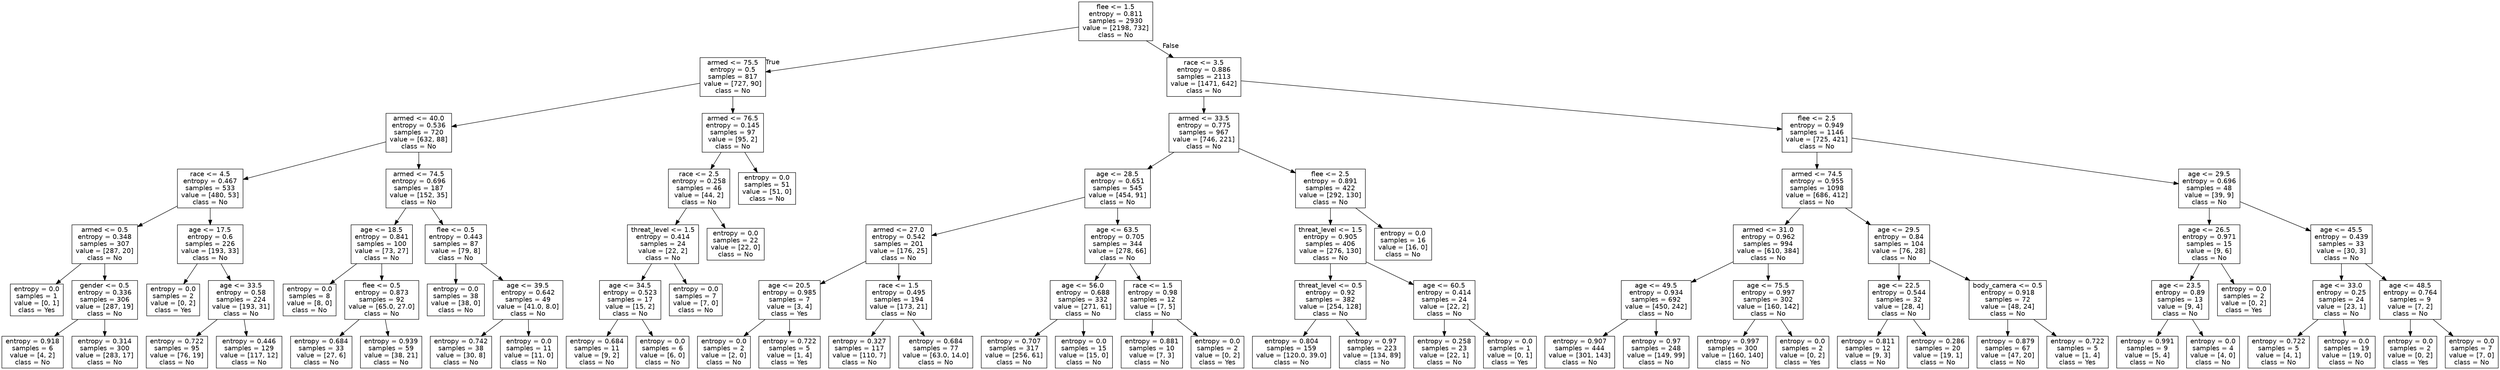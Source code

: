 digraph Tree {
node [shape=box, fontname="helvetica"] ;
edge [fontname="helvetica"] ;
0 [label="flee <= 1.5\nentropy = 0.811\nsamples = 2930\nvalue = [2198, 732]\nclass = No"] ;
1 [label="armed <= 75.5\nentropy = 0.5\nsamples = 817\nvalue = [727, 90]\nclass = No"] ;
0 -> 1 [labeldistance=2.5, labelangle=45, headlabel="True"] ;
2 [label="armed <= 40.0\nentropy = 0.536\nsamples = 720\nvalue = [632, 88]\nclass = No"] ;
1 -> 2 ;
3 [label="race <= 4.5\nentropy = 0.467\nsamples = 533\nvalue = [480, 53]\nclass = No"] ;
2 -> 3 ;
4 [label="armed <= 0.5\nentropy = 0.348\nsamples = 307\nvalue = [287, 20]\nclass = No"] ;
3 -> 4 ;
5 [label="entropy = 0.0\nsamples = 1\nvalue = [0, 1]\nclass = Yes"] ;
4 -> 5 ;
6 [label="gender <= 0.5\nentropy = 0.336\nsamples = 306\nvalue = [287, 19]\nclass = No"] ;
4 -> 6 ;
7 [label="entropy = 0.918\nsamples = 6\nvalue = [4, 2]\nclass = No"] ;
6 -> 7 ;
8 [label="entropy = 0.314\nsamples = 300\nvalue = [283, 17]\nclass = No"] ;
6 -> 8 ;
9 [label="age <= 17.5\nentropy = 0.6\nsamples = 226\nvalue = [193, 33]\nclass = No"] ;
3 -> 9 ;
10 [label="entropy = 0.0\nsamples = 2\nvalue = [0, 2]\nclass = Yes"] ;
9 -> 10 ;
11 [label="age <= 33.5\nentropy = 0.58\nsamples = 224\nvalue = [193, 31]\nclass = No"] ;
9 -> 11 ;
12 [label="entropy = 0.722\nsamples = 95\nvalue = [76, 19]\nclass = No"] ;
11 -> 12 ;
13 [label="entropy = 0.446\nsamples = 129\nvalue = [117, 12]\nclass = No"] ;
11 -> 13 ;
14 [label="armed <= 74.5\nentropy = 0.696\nsamples = 187\nvalue = [152, 35]\nclass = No"] ;
2 -> 14 ;
15 [label="age <= 18.5\nentropy = 0.841\nsamples = 100\nvalue = [73, 27]\nclass = No"] ;
14 -> 15 ;
16 [label="entropy = 0.0\nsamples = 8\nvalue = [8, 0]\nclass = No"] ;
15 -> 16 ;
17 [label="flee <= 0.5\nentropy = 0.873\nsamples = 92\nvalue = [65.0, 27.0]\nclass = No"] ;
15 -> 17 ;
18 [label="entropy = 0.684\nsamples = 33\nvalue = [27, 6]\nclass = No"] ;
17 -> 18 ;
19 [label="entropy = 0.939\nsamples = 59\nvalue = [38, 21]\nclass = No"] ;
17 -> 19 ;
20 [label="flee <= 0.5\nentropy = 0.443\nsamples = 87\nvalue = [79, 8]\nclass = No"] ;
14 -> 20 ;
21 [label="entropy = 0.0\nsamples = 38\nvalue = [38, 0]\nclass = No"] ;
20 -> 21 ;
22 [label="age <= 39.5\nentropy = 0.642\nsamples = 49\nvalue = [41.0, 8.0]\nclass = No"] ;
20 -> 22 ;
23 [label="entropy = 0.742\nsamples = 38\nvalue = [30, 8]\nclass = No"] ;
22 -> 23 ;
24 [label="entropy = 0.0\nsamples = 11\nvalue = [11, 0]\nclass = No"] ;
22 -> 24 ;
25 [label="armed <= 76.5\nentropy = 0.145\nsamples = 97\nvalue = [95, 2]\nclass = No"] ;
1 -> 25 ;
26 [label="race <= 2.5\nentropy = 0.258\nsamples = 46\nvalue = [44, 2]\nclass = No"] ;
25 -> 26 ;
27 [label="threat_level <= 1.5\nentropy = 0.414\nsamples = 24\nvalue = [22, 2]\nclass = No"] ;
26 -> 27 ;
28 [label="age <= 34.5\nentropy = 0.523\nsamples = 17\nvalue = [15, 2]\nclass = No"] ;
27 -> 28 ;
29 [label="entropy = 0.684\nsamples = 11\nvalue = [9, 2]\nclass = No"] ;
28 -> 29 ;
30 [label="entropy = 0.0\nsamples = 6\nvalue = [6, 0]\nclass = No"] ;
28 -> 30 ;
31 [label="entropy = 0.0\nsamples = 7\nvalue = [7, 0]\nclass = No"] ;
27 -> 31 ;
32 [label="entropy = 0.0\nsamples = 22\nvalue = [22, 0]\nclass = No"] ;
26 -> 32 ;
33 [label="entropy = 0.0\nsamples = 51\nvalue = [51, 0]\nclass = No"] ;
25 -> 33 ;
34 [label="race <= 3.5\nentropy = 0.886\nsamples = 2113\nvalue = [1471, 642]\nclass = No"] ;
0 -> 34 [labeldistance=2.5, labelangle=-45, headlabel="False"] ;
35 [label="armed <= 33.5\nentropy = 0.775\nsamples = 967\nvalue = [746, 221]\nclass = No"] ;
34 -> 35 ;
36 [label="age <= 28.5\nentropy = 0.651\nsamples = 545\nvalue = [454, 91]\nclass = No"] ;
35 -> 36 ;
37 [label="armed <= 27.0\nentropy = 0.542\nsamples = 201\nvalue = [176, 25]\nclass = No"] ;
36 -> 37 ;
38 [label="age <= 20.5\nentropy = 0.985\nsamples = 7\nvalue = [3, 4]\nclass = Yes"] ;
37 -> 38 ;
39 [label="entropy = 0.0\nsamples = 2\nvalue = [2, 0]\nclass = No"] ;
38 -> 39 ;
40 [label="entropy = 0.722\nsamples = 5\nvalue = [1, 4]\nclass = Yes"] ;
38 -> 40 ;
41 [label="race <= 1.5\nentropy = 0.495\nsamples = 194\nvalue = [173, 21]\nclass = No"] ;
37 -> 41 ;
42 [label="entropy = 0.327\nsamples = 117\nvalue = [110, 7]\nclass = No"] ;
41 -> 42 ;
43 [label="entropy = 0.684\nsamples = 77\nvalue = [63.0, 14.0]\nclass = No"] ;
41 -> 43 ;
44 [label="age <= 63.5\nentropy = 0.705\nsamples = 344\nvalue = [278, 66]\nclass = No"] ;
36 -> 44 ;
45 [label="age <= 56.0\nentropy = 0.688\nsamples = 332\nvalue = [271, 61]\nclass = No"] ;
44 -> 45 ;
46 [label="entropy = 0.707\nsamples = 317\nvalue = [256, 61]\nclass = No"] ;
45 -> 46 ;
47 [label="entropy = 0.0\nsamples = 15\nvalue = [15, 0]\nclass = No"] ;
45 -> 47 ;
48 [label="race <= 1.5\nentropy = 0.98\nsamples = 12\nvalue = [7, 5]\nclass = No"] ;
44 -> 48 ;
49 [label="entropy = 0.881\nsamples = 10\nvalue = [7, 3]\nclass = No"] ;
48 -> 49 ;
50 [label="entropy = 0.0\nsamples = 2\nvalue = [0, 2]\nclass = Yes"] ;
48 -> 50 ;
51 [label="flee <= 2.5\nentropy = 0.891\nsamples = 422\nvalue = [292, 130]\nclass = No"] ;
35 -> 51 ;
52 [label="threat_level <= 1.5\nentropy = 0.905\nsamples = 406\nvalue = [276, 130]\nclass = No"] ;
51 -> 52 ;
53 [label="threat_level <= 0.5\nentropy = 0.92\nsamples = 382\nvalue = [254, 128]\nclass = No"] ;
52 -> 53 ;
54 [label="entropy = 0.804\nsamples = 159\nvalue = [120.0, 39.0]\nclass = No"] ;
53 -> 54 ;
55 [label="entropy = 0.97\nsamples = 223\nvalue = [134, 89]\nclass = No"] ;
53 -> 55 ;
56 [label="age <= 60.5\nentropy = 0.414\nsamples = 24\nvalue = [22, 2]\nclass = No"] ;
52 -> 56 ;
57 [label="entropy = 0.258\nsamples = 23\nvalue = [22, 1]\nclass = No"] ;
56 -> 57 ;
58 [label="entropy = 0.0\nsamples = 1\nvalue = [0, 1]\nclass = Yes"] ;
56 -> 58 ;
59 [label="entropy = 0.0\nsamples = 16\nvalue = [16, 0]\nclass = No"] ;
51 -> 59 ;
60 [label="flee <= 2.5\nentropy = 0.949\nsamples = 1146\nvalue = [725, 421]\nclass = No"] ;
34 -> 60 ;
61 [label="armed <= 74.5\nentropy = 0.955\nsamples = 1098\nvalue = [686, 412]\nclass = No"] ;
60 -> 61 ;
62 [label="armed <= 31.0\nentropy = 0.962\nsamples = 994\nvalue = [610, 384]\nclass = No"] ;
61 -> 62 ;
63 [label="age <= 49.5\nentropy = 0.934\nsamples = 692\nvalue = [450, 242]\nclass = No"] ;
62 -> 63 ;
64 [label="entropy = 0.907\nsamples = 444\nvalue = [301, 143]\nclass = No"] ;
63 -> 64 ;
65 [label="entropy = 0.97\nsamples = 248\nvalue = [149, 99]\nclass = No"] ;
63 -> 65 ;
66 [label="age <= 75.5\nentropy = 0.997\nsamples = 302\nvalue = [160, 142]\nclass = No"] ;
62 -> 66 ;
67 [label="entropy = 0.997\nsamples = 300\nvalue = [160, 140]\nclass = No"] ;
66 -> 67 ;
68 [label="entropy = 0.0\nsamples = 2\nvalue = [0, 2]\nclass = Yes"] ;
66 -> 68 ;
69 [label="age <= 29.5\nentropy = 0.84\nsamples = 104\nvalue = [76, 28]\nclass = No"] ;
61 -> 69 ;
70 [label="age <= 22.5\nentropy = 0.544\nsamples = 32\nvalue = [28, 4]\nclass = No"] ;
69 -> 70 ;
71 [label="entropy = 0.811\nsamples = 12\nvalue = [9, 3]\nclass = No"] ;
70 -> 71 ;
72 [label="entropy = 0.286\nsamples = 20\nvalue = [19, 1]\nclass = No"] ;
70 -> 72 ;
73 [label="body_camera <= 0.5\nentropy = 0.918\nsamples = 72\nvalue = [48, 24]\nclass = No"] ;
69 -> 73 ;
74 [label="entropy = 0.879\nsamples = 67\nvalue = [47, 20]\nclass = No"] ;
73 -> 74 ;
75 [label="entropy = 0.722\nsamples = 5\nvalue = [1, 4]\nclass = Yes"] ;
73 -> 75 ;
76 [label="age <= 29.5\nentropy = 0.696\nsamples = 48\nvalue = [39, 9]\nclass = No"] ;
60 -> 76 ;
77 [label="age <= 26.5\nentropy = 0.971\nsamples = 15\nvalue = [9, 6]\nclass = No"] ;
76 -> 77 ;
78 [label="age <= 23.5\nentropy = 0.89\nsamples = 13\nvalue = [9, 4]\nclass = No"] ;
77 -> 78 ;
79 [label="entropy = 0.991\nsamples = 9\nvalue = [5, 4]\nclass = No"] ;
78 -> 79 ;
80 [label="entropy = 0.0\nsamples = 4\nvalue = [4, 0]\nclass = No"] ;
78 -> 80 ;
81 [label="entropy = 0.0\nsamples = 2\nvalue = [0, 2]\nclass = Yes"] ;
77 -> 81 ;
82 [label="age <= 45.5\nentropy = 0.439\nsamples = 33\nvalue = [30, 3]\nclass = No"] ;
76 -> 82 ;
83 [label="age <= 33.0\nentropy = 0.25\nsamples = 24\nvalue = [23, 1]\nclass = No"] ;
82 -> 83 ;
84 [label="entropy = 0.722\nsamples = 5\nvalue = [4, 1]\nclass = No"] ;
83 -> 84 ;
85 [label="entropy = 0.0\nsamples = 19\nvalue = [19, 0]\nclass = No"] ;
83 -> 85 ;
86 [label="age <= 48.5\nentropy = 0.764\nsamples = 9\nvalue = [7, 2]\nclass = No"] ;
82 -> 86 ;
87 [label="entropy = 0.0\nsamples = 2\nvalue = [0, 2]\nclass = Yes"] ;
86 -> 87 ;
88 [label="entropy = 0.0\nsamples = 7\nvalue = [7, 0]\nclass = No"] ;
86 -> 88 ;
}